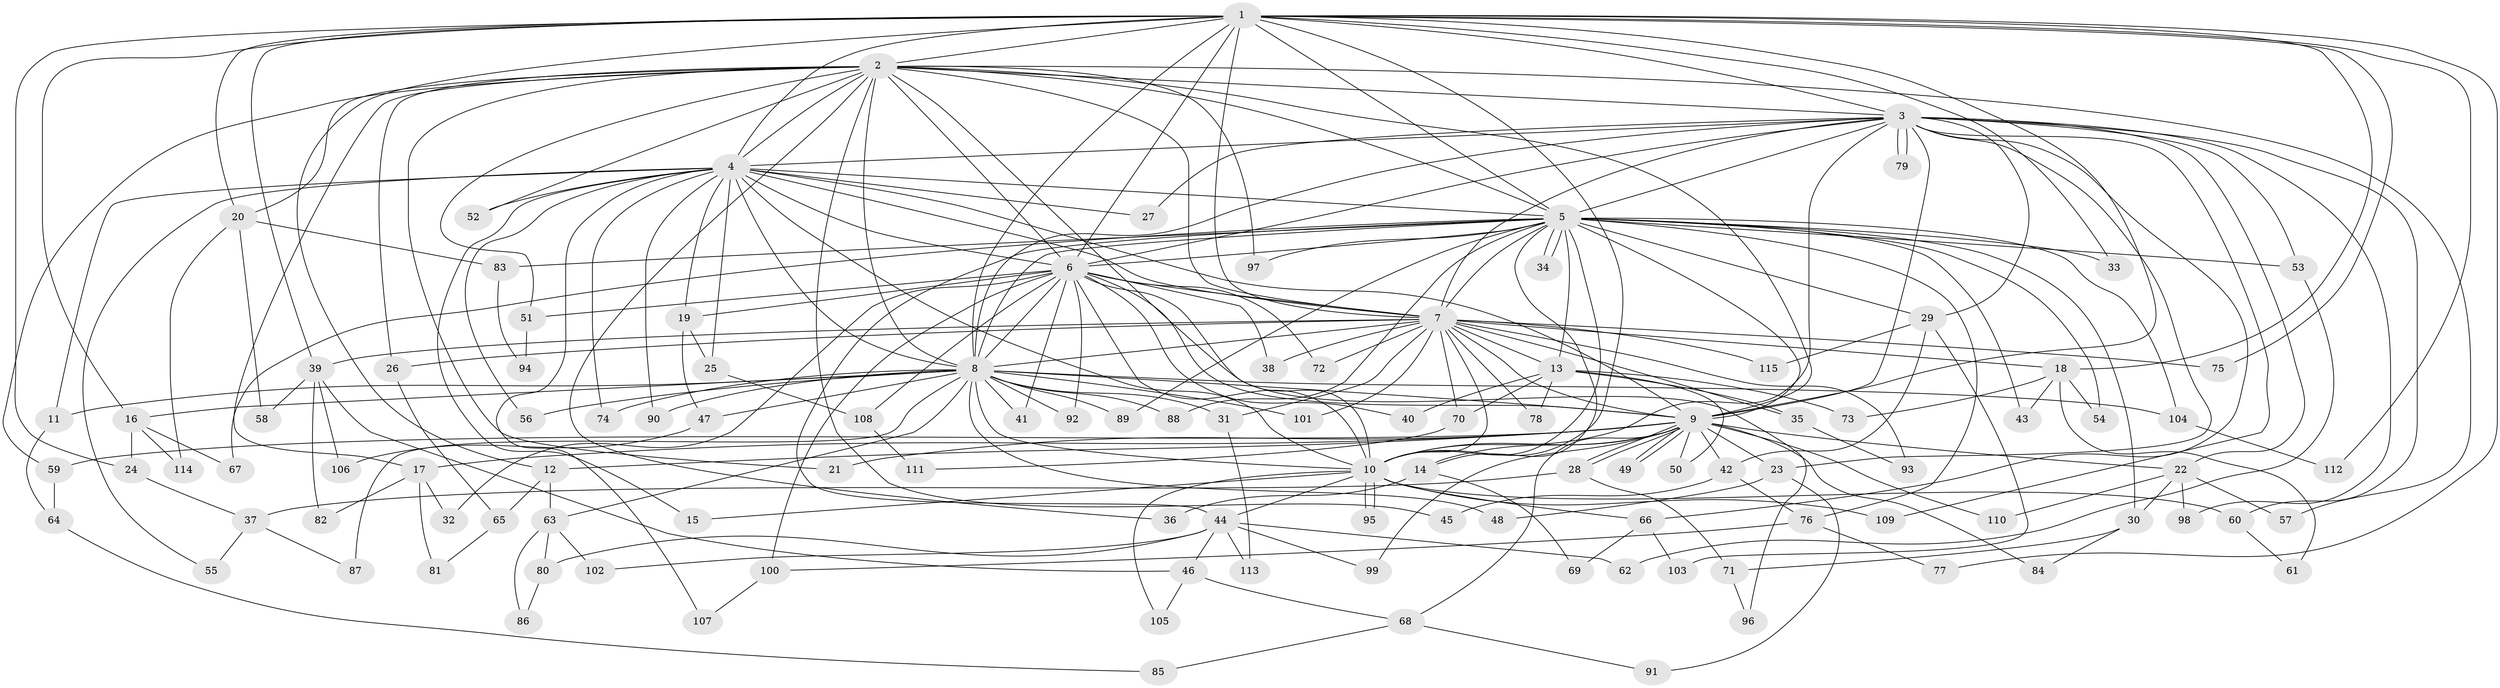// coarse degree distribution, {2: 0.47058823529411764, 1: 0.38235294117647056, 4: 0.029411764705882353, 18: 0.029411764705882353, 9: 0.029411764705882353, 6: 0.029411764705882353, 24: 0.029411764705882353}
// Generated by graph-tools (version 1.1) at 2025/48/03/04/25 21:48:28]
// undirected, 115 vertices, 255 edges
graph export_dot {
graph [start="1"]
  node [color=gray90,style=filled];
  1;
  2;
  3;
  4;
  5;
  6;
  7;
  8;
  9;
  10;
  11;
  12;
  13;
  14;
  15;
  16;
  17;
  18;
  19;
  20;
  21;
  22;
  23;
  24;
  25;
  26;
  27;
  28;
  29;
  30;
  31;
  32;
  33;
  34;
  35;
  36;
  37;
  38;
  39;
  40;
  41;
  42;
  43;
  44;
  45;
  46;
  47;
  48;
  49;
  50;
  51;
  52;
  53;
  54;
  55;
  56;
  57;
  58;
  59;
  60;
  61;
  62;
  63;
  64;
  65;
  66;
  67;
  68;
  69;
  70;
  71;
  72;
  73;
  74;
  75;
  76;
  77;
  78;
  79;
  80;
  81;
  82;
  83;
  84;
  85;
  86;
  87;
  88;
  89;
  90;
  91;
  92;
  93;
  94;
  95;
  96;
  97;
  98;
  99;
  100;
  101;
  102;
  103;
  104;
  105;
  106;
  107;
  108;
  109;
  110;
  111;
  112;
  113;
  114;
  115;
  1 -- 2;
  1 -- 3;
  1 -- 4;
  1 -- 5;
  1 -- 6;
  1 -- 7;
  1 -- 8;
  1 -- 9;
  1 -- 10;
  1 -- 12;
  1 -- 16;
  1 -- 18;
  1 -- 20;
  1 -- 24;
  1 -- 33;
  1 -- 39;
  1 -- 75;
  1 -- 77;
  1 -- 112;
  2 -- 3;
  2 -- 4;
  2 -- 5;
  2 -- 6;
  2 -- 7;
  2 -- 8;
  2 -- 9;
  2 -- 10;
  2 -- 17;
  2 -- 20;
  2 -- 21;
  2 -- 26;
  2 -- 36;
  2 -- 45;
  2 -- 51;
  2 -- 52;
  2 -- 57;
  2 -- 59;
  2 -- 97;
  3 -- 4;
  3 -- 5;
  3 -- 6;
  3 -- 7;
  3 -- 8;
  3 -- 9;
  3 -- 10;
  3 -- 22;
  3 -- 23;
  3 -- 27;
  3 -- 29;
  3 -- 53;
  3 -- 60;
  3 -- 66;
  3 -- 79;
  3 -- 79;
  3 -- 98;
  3 -- 109;
  4 -- 5;
  4 -- 6;
  4 -- 7;
  4 -- 8;
  4 -- 9;
  4 -- 10;
  4 -- 11;
  4 -- 15;
  4 -- 19;
  4 -- 25;
  4 -- 27;
  4 -- 52;
  4 -- 55;
  4 -- 56;
  4 -- 74;
  4 -- 90;
  4 -- 107;
  5 -- 6;
  5 -- 7;
  5 -- 8;
  5 -- 9;
  5 -- 10;
  5 -- 13;
  5 -- 14;
  5 -- 29;
  5 -- 30;
  5 -- 33;
  5 -- 34;
  5 -- 34;
  5 -- 43;
  5 -- 44;
  5 -- 53;
  5 -- 54;
  5 -- 67;
  5 -- 76;
  5 -- 83;
  5 -- 88;
  5 -- 89;
  5 -- 97;
  5 -- 104;
  6 -- 7;
  6 -- 8;
  6 -- 9;
  6 -- 10;
  6 -- 19;
  6 -- 32;
  6 -- 38;
  6 -- 40;
  6 -- 41;
  6 -- 51;
  6 -- 72;
  6 -- 92;
  6 -- 96;
  6 -- 100;
  6 -- 108;
  7 -- 8;
  7 -- 9;
  7 -- 10;
  7 -- 13;
  7 -- 18;
  7 -- 26;
  7 -- 31;
  7 -- 35;
  7 -- 38;
  7 -- 39;
  7 -- 70;
  7 -- 72;
  7 -- 75;
  7 -- 78;
  7 -- 93;
  7 -- 101;
  7 -- 115;
  8 -- 9;
  8 -- 10;
  8 -- 11;
  8 -- 16;
  8 -- 31;
  8 -- 41;
  8 -- 47;
  8 -- 48;
  8 -- 56;
  8 -- 63;
  8 -- 74;
  8 -- 87;
  8 -- 88;
  8 -- 89;
  8 -- 90;
  8 -- 92;
  8 -- 101;
  8 -- 104;
  9 -- 10;
  9 -- 12;
  9 -- 14;
  9 -- 17;
  9 -- 21;
  9 -- 22;
  9 -- 23;
  9 -- 28;
  9 -- 28;
  9 -- 42;
  9 -- 49;
  9 -- 49;
  9 -- 50;
  9 -- 59;
  9 -- 68;
  9 -- 84;
  9 -- 99;
  9 -- 110;
  10 -- 15;
  10 -- 44;
  10 -- 60;
  10 -- 66;
  10 -- 95;
  10 -- 95;
  10 -- 105;
  10 -- 109;
  11 -- 64;
  12 -- 63;
  12 -- 65;
  13 -- 35;
  13 -- 40;
  13 -- 50;
  13 -- 70;
  13 -- 73;
  13 -- 78;
  14 -- 36;
  14 -- 69;
  16 -- 24;
  16 -- 67;
  16 -- 114;
  17 -- 32;
  17 -- 81;
  17 -- 82;
  18 -- 43;
  18 -- 54;
  18 -- 61;
  18 -- 73;
  19 -- 25;
  19 -- 47;
  20 -- 58;
  20 -- 83;
  20 -- 114;
  22 -- 30;
  22 -- 57;
  22 -- 98;
  22 -- 110;
  23 -- 48;
  23 -- 91;
  24 -- 37;
  25 -- 108;
  26 -- 65;
  28 -- 37;
  28 -- 71;
  29 -- 42;
  29 -- 103;
  29 -- 115;
  30 -- 71;
  30 -- 84;
  31 -- 113;
  35 -- 93;
  37 -- 55;
  37 -- 87;
  39 -- 46;
  39 -- 58;
  39 -- 82;
  39 -- 106;
  42 -- 45;
  42 -- 76;
  44 -- 46;
  44 -- 62;
  44 -- 80;
  44 -- 99;
  44 -- 102;
  44 -- 113;
  46 -- 68;
  46 -- 105;
  47 -- 106;
  51 -- 94;
  53 -- 62;
  59 -- 64;
  60 -- 61;
  63 -- 80;
  63 -- 86;
  63 -- 102;
  64 -- 85;
  65 -- 81;
  66 -- 69;
  66 -- 103;
  68 -- 85;
  68 -- 91;
  70 -- 111;
  71 -- 96;
  76 -- 77;
  76 -- 100;
  80 -- 86;
  83 -- 94;
  100 -- 107;
  104 -- 112;
  108 -- 111;
}
